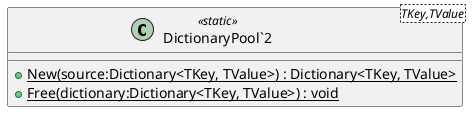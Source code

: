 @startuml
class "DictionaryPool`2"<TKey,TValue> <<static>> {
    + {static} New(source:Dictionary<TKey, TValue>) : Dictionary<TKey, TValue>
    + {static} Free(dictionary:Dictionary<TKey, TValue>) : void
}
@enduml
